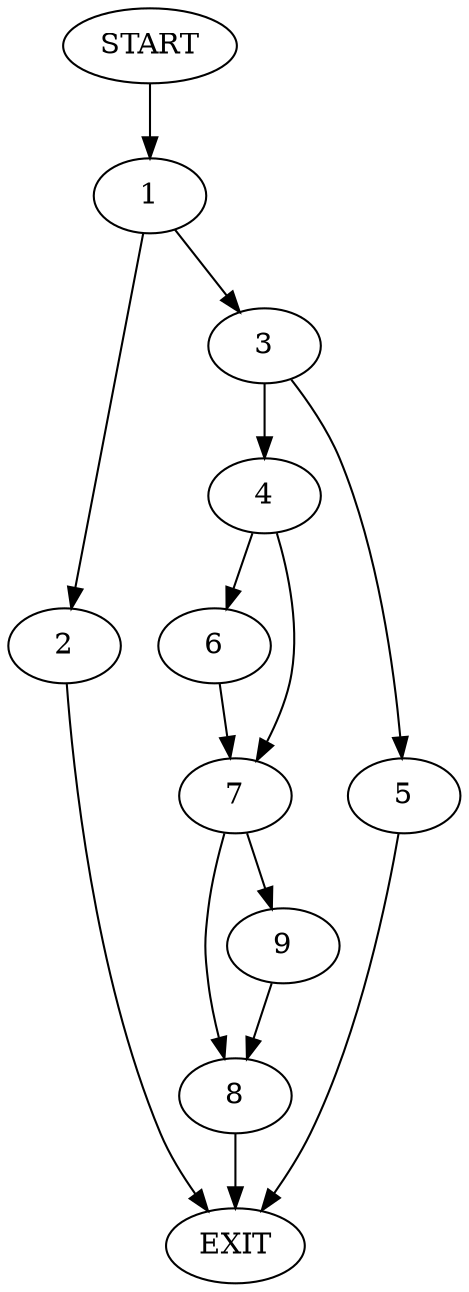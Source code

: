 digraph {
0 [label="START"]
10 [label="EXIT"]
0 -> 1
1 -> 2
1 -> 3
3 -> 4
3 -> 5
2 -> 10
4 -> 6
4 -> 7
5 -> 10
6 -> 7
7 -> 8
7 -> 9
8 -> 10
9 -> 8
}

